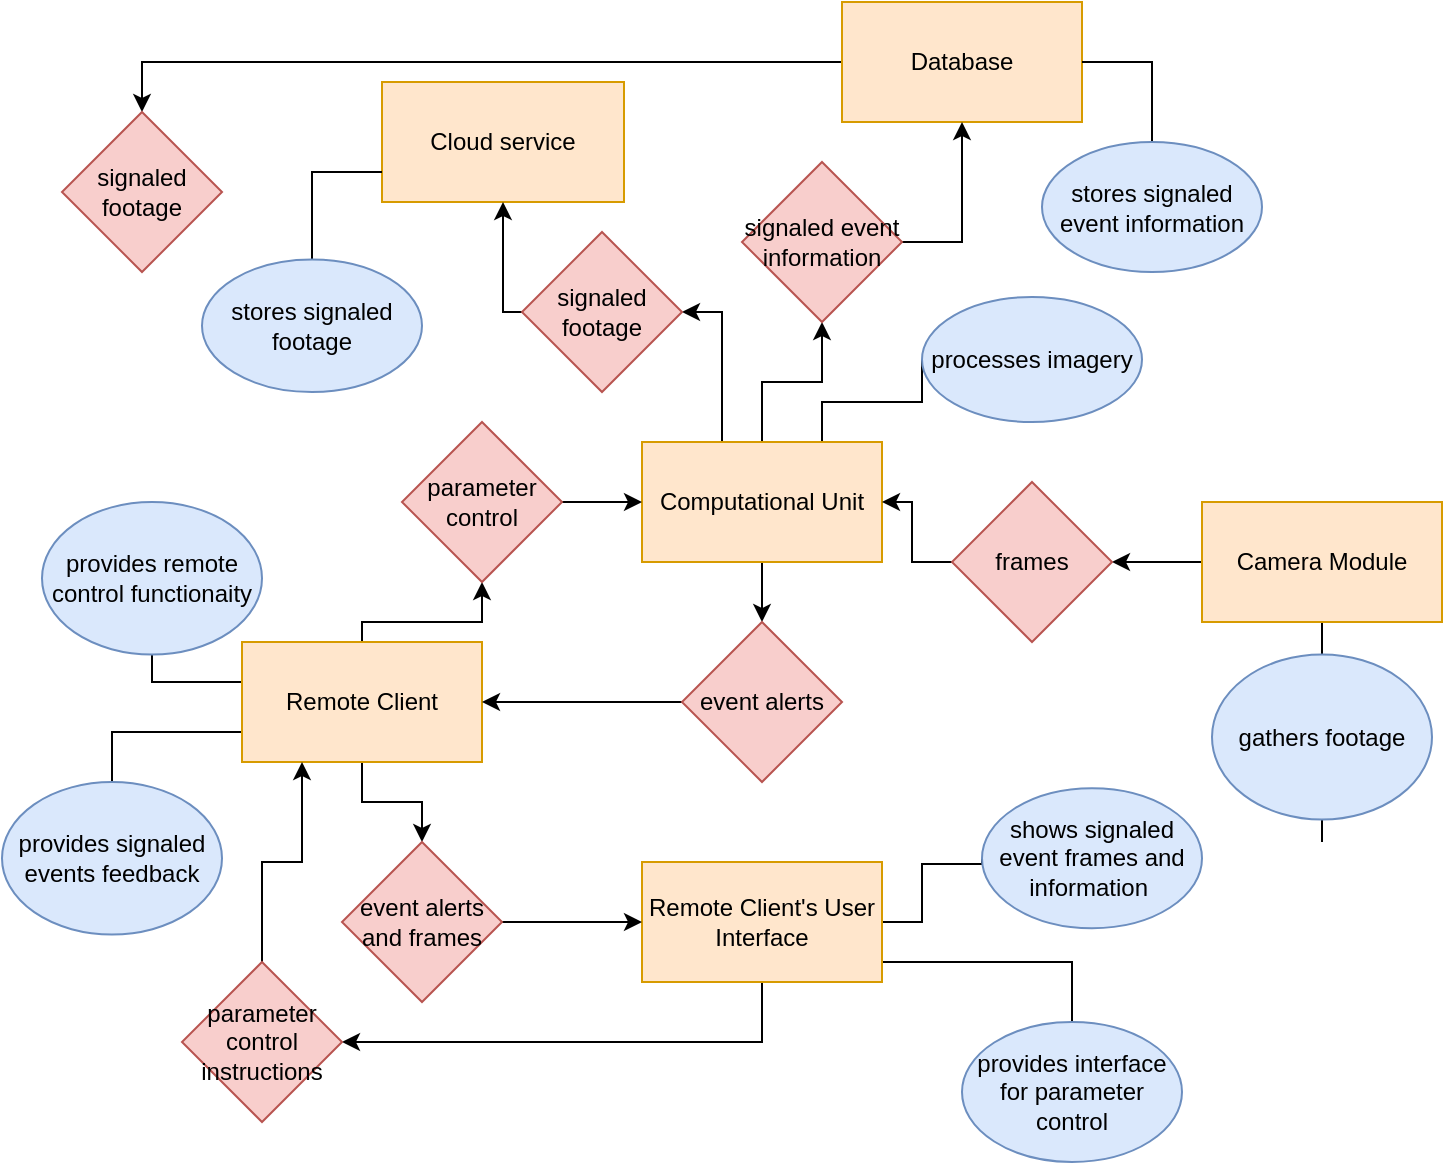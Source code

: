 <mxfile version="13.7.8" type="device"><diagram id="SSgy10HJL6G8gNw4oSQP" name="Page-1"><mxGraphModel dx="960" dy="694" grid="1" gridSize="10" guides="1" tooltips="1" connect="1" arrows="1" fold="1" page="1" pageScale="1" pageWidth="827" pageHeight="1169" math="0" shadow="0"><root><mxCell id="0"/><mxCell id="1" parent="0"/><mxCell id="yZfeSK1JTBFeGtjEs-U7-19" style="edgeStyle=orthogonalEdgeStyle;rounded=0;orthogonalLoop=1;jettySize=auto;html=1;exitX=0.75;exitY=0;exitDx=0;exitDy=0;entryX=0;entryY=0.5;entryDx=0;entryDy=0;endArrow=none;endFill=0;" parent="1" source="yZfeSK1JTBFeGtjEs-U7-8" target="yZfeSK1JTBFeGtjEs-U7-18" edge="1"><mxGeometry relative="1" as="geometry"><Array as="points"><mxPoint x="430" y="310"/><mxPoint x="480" y="310"/><mxPoint x="480" y="295"/></Array></mxGeometry></mxCell><mxCell id="yZfeSK1JTBFeGtjEs-U7-21" style="edgeStyle=orthogonalEdgeStyle;rounded=0;orthogonalLoop=1;jettySize=auto;html=1;entryX=0.5;entryY=0;entryDx=0;entryDy=0;" parent="1" source="yZfeSK1JTBFeGtjEs-U7-8" target="yZfeSK1JTBFeGtjEs-U7-17" edge="1"><mxGeometry relative="1" as="geometry"/></mxCell><mxCell id="yZfeSK1JTBFeGtjEs-U7-30" style="edgeStyle=orthogonalEdgeStyle;rounded=0;orthogonalLoop=1;jettySize=auto;html=1;exitX=0.25;exitY=0;exitDx=0;exitDy=0;entryX=1;entryY=0.5;entryDx=0;entryDy=0;" parent="1" source="yZfeSK1JTBFeGtjEs-U7-8" target="yZfeSK1JTBFeGtjEs-U7-28" edge="1"><mxGeometry relative="1" as="geometry"><Array as="points"><mxPoint x="380" y="330"/><mxPoint x="380" y="265"/></Array></mxGeometry></mxCell><mxCell id="yZfeSK1JTBFeGtjEs-U7-43" style="edgeStyle=orthogonalEdgeStyle;rounded=0;orthogonalLoop=1;jettySize=auto;html=1;entryX=0.5;entryY=1;entryDx=0;entryDy=0;endArrow=classic;endFill=1;" parent="1" source="yZfeSK1JTBFeGtjEs-U7-8" target="yZfeSK1JTBFeGtjEs-U7-42" edge="1"><mxGeometry relative="1" as="geometry"/></mxCell><mxCell id="yZfeSK1JTBFeGtjEs-U7-8" value="Computational Unit&lt;br&gt;" style="rounded=0;whiteSpace=wrap;html=1;fillColor=#ffe6cc;strokeColor=#d79b00;" parent="1" vertex="1"><mxGeometry x="340" y="330" width="120" height="60" as="geometry"/></mxCell><mxCell id="yZfeSK1JTBFeGtjEs-U7-24" style="edgeStyle=orthogonalEdgeStyle;rounded=0;orthogonalLoop=1;jettySize=auto;html=1;entryX=0.5;entryY=1;entryDx=0;entryDy=0;" parent="1" source="yZfeSK1JTBFeGtjEs-U7-9" target="yZfeSK1JTBFeGtjEs-U7-23" edge="1"><mxGeometry relative="1" as="geometry"><Array as="points"><mxPoint x="200" y="420"/><mxPoint x="260" y="420"/></Array></mxGeometry></mxCell><mxCell id="yZfeSK1JTBFeGtjEs-U7-48" style="edgeStyle=orthogonalEdgeStyle;rounded=0;orthogonalLoop=1;jettySize=auto;html=1;entryX=0.5;entryY=0;entryDx=0;entryDy=0;endArrow=classic;endFill=1;" parent="1" source="yZfeSK1JTBFeGtjEs-U7-9" target="yZfeSK1JTBFeGtjEs-U7-47" edge="1"><mxGeometry relative="1" as="geometry"><Array as="points"><mxPoint x="200" y="510"/><mxPoint x="230" y="510"/></Array></mxGeometry></mxCell><mxCell id="yZfeSK1JTBFeGtjEs-U7-62" style="edgeStyle=orthogonalEdgeStyle;rounded=0;orthogonalLoop=1;jettySize=auto;html=1;exitX=0;exitY=0.5;exitDx=0;exitDy=0;entryX=0.5;entryY=1;entryDx=0;entryDy=0;endArrow=none;endFill=0;" parent="1" source="yZfeSK1JTBFeGtjEs-U7-9" target="yZfeSK1JTBFeGtjEs-U7-61" edge="1"><mxGeometry relative="1" as="geometry"><Array as="points"><mxPoint x="140" y="450"/><mxPoint x="95" y="450"/></Array></mxGeometry></mxCell><mxCell id="yZfeSK1JTBFeGtjEs-U7-64" style="edgeStyle=orthogonalEdgeStyle;rounded=0;orthogonalLoop=1;jettySize=auto;html=1;exitX=0;exitY=0.75;exitDx=0;exitDy=0;entryX=0.5;entryY=0;entryDx=0;entryDy=0;endArrow=none;endFill=0;" parent="1" source="yZfeSK1JTBFeGtjEs-U7-9" target="yZfeSK1JTBFeGtjEs-U7-63" edge="1"><mxGeometry relative="1" as="geometry"/></mxCell><mxCell id="yZfeSK1JTBFeGtjEs-U7-9" value="Remote Client" style="rounded=0;whiteSpace=wrap;html=1;fillColor=#ffe6cc;strokeColor=#d79b00;" parent="1" vertex="1"><mxGeometry x="140" y="430" width="120" height="60" as="geometry"/></mxCell><mxCell id="yZfeSK1JTBFeGtjEs-U7-15" style="edgeStyle=orthogonalEdgeStyle;rounded=0;orthogonalLoop=1;jettySize=auto;html=1;entryX=1;entryY=0.5;entryDx=0;entryDy=0;" parent="1" source="yZfeSK1JTBFeGtjEs-U7-10" target="yZfeSK1JTBFeGtjEs-U7-14" edge="1"><mxGeometry relative="1" as="geometry"><Array as="points"><mxPoint x="590" y="390"/><mxPoint x="590" y="390"/></Array></mxGeometry></mxCell><mxCell id="yZfeSK1JTBFeGtjEs-U7-60" style="edgeStyle=orthogonalEdgeStyle;rounded=0;orthogonalLoop=1;jettySize=auto;html=1;exitX=0.5;exitY=1;exitDx=0;exitDy=0;entryX=0.5;entryY=0;entryDx=0;entryDy=0;endArrow=none;endFill=0;" parent="1" source="yZfeSK1JTBFeGtjEs-U7-10" target="yZfeSK1JTBFeGtjEs-U7-59" edge="1"><mxGeometry relative="1" as="geometry"><Array as="points"><mxPoint x="680" y="530"/></Array></mxGeometry></mxCell><mxCell id="yZfeSK1JTBFeGtjEs-U7-10" value="Camera Module" style="rounded=0;whiteSpace=wrap;html=1;fillColor=#ffe6cc;strokeColor=#d79b00;" parent="1" vertex="1"><mxGeometry x="620" y="360" width="120" height="60" as="geometry"/></mxCell><mxCell id="yZfeSK1JTBFeGtjEs-U7-11" value="Cloud service" style="rounded=0;whiteSpace=wrap;html=1;fillColor=#ffe6cc;strokeColor=#d79b00;" parent="1" vertex="1"><mxGeometry x="210" y="150" width="121" height="60" as="geometry"/></mxCell><mxCell id="Ai5QmI3onG1GIzq5dhfi-3" style="edgeStyle=orthogonalEdgeStyle;rounded=0;orthogonalLoop=1;jettySize=auto;html=1;exitX=0;exitY=0.5;exitDx=0;exitDy=0;entryX=0.5;entryY=0;entryDx=0;entryDy=0;" edge="1" parent="1" source="yZfeSK1JTBFeGtjEs-U7-12" target="Ai5QmI3onG1GIzq5dhfi-1"><mxGeometry relative="1" as="geometry"/></mxCell><mxCell id="yZfeSK1JTBFeGtjEs-U7-12" value="Database" style="rounded=0;whiteSpace=wrap;html=1;fillColor=#ffe6cc;strokeColor=#d79b00;" parent="1" vertex="1"><mxGeometry x="440" y="110" width="120" height="60" as="geometry"/></mxCell><mxCell id="yZfeSK1JTBFeGtjEs-U7-52" style="edgeStyle=orthogonalEdgeStyle;rounded=0;orthogonalLoop=1;jettySize=auto;html=1;entryX=0.5;entryY=0;entryDx=0;entryDy=0;endArrow=none;endFill=0;" parent="1" source="yZfeSK1JTBFeGtjEs-U7-13" target="yZfeSK1JTBFeGtjEs-U7-50" edge="1"><mxGeometry relative="1" as="geometry"><Array as="points"><mxPoint x="555" y="590"/></Array></mxGeometry></mxCell><mxCell id="yZfeSK1JTBFeGtjEs-U7-54" style="edgeStyle=orthogonalEdgeStyle;rounded=0;orthogonalLoop=1;jettySize=auto;html=1;exitX=1;exitY=0.5;exitDx=0;exitDy=0;entryX=0;entryY=0.5;entryDx=0;entryDy=0;endArrow=none;endFill=0;" parent="1" source="yZfeSK1JTBFeGtjEs-U7-13" target="yZfeSK1JTBFeGtjEs-U7-51" edge="1"><mxGeometry relative="1" as="geometry"><Array as="points"><mxPoint x="480" y="570"/><mxPoint x="480" y="541"/></Array></mxGeometry></mxCell><mxCell id="yZfeSK1JTBFeGtjEs-U7-57" style="edgeStyle=orthogonalEdgeStyle;rounded=0;orthogonalLoop=1;jettySize=auto;html=1;entryX=1;entryY=0.5;entryDx=0;entryDy=0;endArrow=classic;endFill=1;" parent="1" source="yZfeSK1JTBFeGtjEs-U7-13" target="yZfeSK1JTBFeGtjEs-U7-55" edge="1"><mxGeometry relative="1" as="geometry"><Array as="points"><mxPoint x="400" y="630"/><mxPoint x="205" y="630"/></Array></mxGeometry></mxCell><mxCell id="yZfeSK1JTBFeGtjEs-U7-13" value="Remote Client's User Interface" style="rounded=0;whiteSpace=wrap;html=1;fillColor=#ffe6cc;strokeColor=#d79b00;" parent="1" vertex="1"><mxGeometry x="340" y="540" width="120" height="60" as="geometry"/></mxCell><mxCell id="yZfeSK1JTBFeGtjEs-U7-16" style="edgeStyle=orthogonalEdgeStyle;rounded=0;orthogonalLoop=1;jettySize=auto;html=1;entryX=1;entryY=0.5;entryDx=0;entryDy=0;" parent="1" source="yZfeSK1JTBFeGtjEs-U7-14" target="yZfeSK1JTBFeGtjEs-U7-8" edge="1"><mxGeometry relative="1" as="geometry"/></mxCell><mxCell id="yZfeSK1JTBFeGtjEs-U7-14" value="frames" style="rhombus;whiteSpace=wrap;html=1;fillColor=#f8cecc;strokeColor=#b85450;" parent="1" vertex="1"><mxGeometry x="495" y="350" width="80" height="80" as="geometry"/></mxCell><mxCell id="yZfeSK1JTBFeGtjEs-U7-22" style="edgeStyle=orthogonalEdgeStyle;rounded=0;orthogonalLoop=1;jettySize=auto;html=1;entryX=1;entryY=0.5;entryDx=0;entryDy=0;" parent="1" source="yZfeSK1JTBFeGtjEs-U7-17" target="yZfeSK1JTBFeGtjEs-U7-9" edge="1"><mxGeometry relative="1" as="geometry"/></mxCell><mxCell id="yZfeSK1JTBFeGtjEs-U7-17" value="event alerts" style="rhombus;whiteSpace=wrap;html=1;fillColor=#f8cecc;strokeColor=#b85450;" parent="1" vertex="1"><mxGeometry x="360" y="420" width="80" height="80" as="geometry"/></mxCell><mxCell id="yZfeSK1JTBFeGtjEs-U7-18" value="processes imagery" style="ellipse;whiteSpace=wrap;html=1;fillColor=#dae8fc;strokeColor=#6c8ebf;" parent="1" vertex="1"><mxGeometry x="480" y="257.5" width="110" height="62.5" as="geometry"/></mxCell><mxCell id="yZfeSK1JTBFeGtjEs-U7-25" style="edgeStyle=orthogonalEdgeStyle;rounded=0;orthogonalLoop=1;jettySize=auto;html=1;exitX=1;exitY=0.5;exitDx=0;exitDy=0;entryX=0;entryY=0.5;entryDx=0;entryDy=0;" parent="1" source="yZfeSK1JTBFeGtjEs-U7-23" target="yZfeSK1JTBFeGtjEs-U7-8" edge="1"><mxGeometry relative="1" as="geometry"/></mxCell><mxCell id="yZfeSK1JTBFeGtjEs-U7-23" value="parameter&lt;br&gt;control" style="rhombus;whiteSpace=wrap;html=1;fillColor=#f8cecc;strokeColor=#b85450;" parent="1" vertex="1"><mxGeometry x="220" y="320" width="80" height="80" as="geometry"/></mxCell><mxCell id="yZfeSK1JTBFeGtjEs-U7-31" style="edgeStyle=orthogonalEdgeStyle;rounded=0;orthogonalLoop=1;jettySize=auto;html=1;entryX=0.5;entryY=1;entryDx=0;entryDy=0;" parent="1" source="yZfeSK1JTBFeGtjEs-U7-28" target="yZfeSK1JTBFeGtjEs-U7-11" edge="1"><mxGeometry relative="1" as="geometry"><mxPoint x="220" y="220" as="targetPoint"/><Array as="points"><mxPoint x="271" y="265"/></Array></mxGeometry></mxCell><mxCell id="yZfeSK1JTBFeGtjEs-U7-28" value="signaled footage" style="rhombus;whiteSpace=wrap;html=1;fillColor=#f8cecc;strokeColor=#b85450;" parent="1" vertex="1"><mxGeometry x="280" y="225" width="80" height="80" as="geometry"/></mxCell><mxCell id="yZfeSK1JTBFeGtjEs-U7-33" style="edgeStyle=orthogonalEdgeStyle;rounded=0;orthogonalLoop=1;jettySize=auto;html=1;entryX=0;entryY=0.75;entryDx=0;entryDy=0;endArrow=none;endFill=0;" parent="1" source="yZfeSK1JTBFeGtjEs-U7-32" target="yZfeSK1JTBFeGtjEs-U7-11" edge="1"><mxGeometry relative="1" as="geometry"><Array as="points"><mxPoint x="175" y="195"/></Array></mxGeometry></mxCell><mxCell id="yZfeSK1JTBFeGtjEs-U7-32" value="stores signaled footage" style="ellipse;whiteSpace=wrap;html=1;fillColor=#dae8fc;strokeColor=#6c8ebf;" parent="1" vertex="1"><mxGeometry x="120" y="238.75" width="110" height="66.25" as="geometry"/></mxCell><mxCell id="yZfeSK1JTBFeGtjEs-U7-39" style="edgeStyle=orthogonalEdgeStyle;rounded=0;orthogonalLoop=1;jettySize=auto;html=1;exitX=0.5;exitY=0;exitDx=0;exitDy=0;endArrow=none;endFill=0;entryX=1;entryY=0.5;entryDx=0;entryDy=0;" parent="1" source="yZfeSK1JTBFeGtjEs-U7-38" target="yZfeSK1JTBFeGtjEs-U7-12" edge="1"><mxGeometry relative="1" as="geometry"><mxPoint x="180" y="240" as="targetPoint"/><Array as="points"><mxPoint x="595" y="140"/></Array></mxGeometry></mxCell><mxCell id="yZfeSK1JTBFeGtjEs-U7-38" value="stores signaled event information" style="ellipse;whiteSpace=wrap;html=1;fillColor=#dae8fc;strokeColor=#6c8ebf;" parent="1" vertex="1"><mxGeometry x="540" y="180" width="110" height="65" as="geometry"/></mxCell><mxCell id="yZfeSK1JTBFeGtjEs-U7-45" style="edgeStyle=orthogonalEdgeStyle;rounded=0;orthogonalLoop=1;jettySize=auto;html=1;exitX=1;exitY=0.5;exitDx=0;exitDy=0;entryX=0.5;entryY=1;entryDx=0;entryDy=0;endArrow=classic;endFill=1;" parent="1" source="yZfeSK1JTBFeGtjEs-U7-42" target="yZfeSK1JTBFeGtjEs-U7-12" edge="1"><mxGeometry relative="1" as="geometry"/></mxCell><mxCell id="yZfeSK1JTBFeGtjEs-U7-42" value="signaled event information" style="rhombus;whiteSpace=wrap;html=1;fillColor=#f8cecc;strokeColor=#b85450;" parent="1" vertex="1"><mxGeometry x="390" y="190" width="80" height="80" as="geometry"/></mxCell><mxCell id="yZfeSK1JTBFeGtjEs-U7-49" style="edgeStyle=orthogonalEdgeStyle;rounded=0;orthogonalLoop=1;jettySize=auto;html=1;exitX=1;exitY=0.5;exitDx=0;exitDy=0;entryX=0;entryY=0.5;entryDx=0;entryDy=0;endArrow=classic;endFill=1;" parent="1" source="yZfeSK1JTBFeGtjEs-U7-47" target="yZfeSK1JTBFeGtjEs-U7-13" edge="1"><mxGeometry relative="1" as="geometry"/></mxCell><mxCell id="yZfeSK1JTBFeGtjEs-U7-47" value="event alerts and frames" style="rhombus;whiteSpace=wrap;html=1;fillColor=#f8cecc;strokeColor=#b85450;" parent="1" vertex="1"><mxGeometry x="190" y="530" width="80" height="80" as="geometry"/></mxCell><mxCell id="yZfeSK1JTBFeGtjEs-U7-50" value="provides interface for parameter control" style="ellipse;whiteSpace=wrap;html=1;fillColor=#dae8fc;strokeColor=#6c8ebf;" parent="1" vertex="1"><mxGeometry x="500" y="620" width="110" height="70" as="geometry"/></mxCell><mxCell id="yZfeSK1JTBFeGtjEs-U7-51" value="shows signaled event frames and information&amp;nbsp;" style="ellipse;whiteSpace=wrap;html=1;fillColor=#dae8fc;strokeColor=#6c8ebf;" parent="1" vertex="1"><mxGeometry x="510" y="503.13" width="110" height="70" as="geometry"/></mxCell><mxCell id="yZfeSK1JTBFeGtjEs-U7-56" style="edgeStyle=orthogonalEdgeStyle;rounded=0;orthogonalLoop=1;jettySize=auto;html=1;entryX=0.25;entryY=1;entryDx=0;entryDy=0;endArrow=classic;endFill=1;" parent="1" source="yZfeSK1JTBFeGtjEs-U7-55" target="yZfeSK1JTBFeGtjEs-U7-9" edge="1"><mxGeometry relative="1" as="geometry"/></mxCell><mxCell id="yZfeSK1JTBFeGtjEs-U7-55" value="parameter control instructions" style="rhombus;whiteSpace=wrap;html=1;fillColor=#f8cecc;strokeColor=#b85450;" parent="1" vertex="1"><mxGeometry x="110" y="590" width="80" height="80" as="geometry"/></mxCell><mxCell id="yZfeSK1JTBFeGtjEs-U7-59" value="gathers footage" style="ellipse;whiteSpace=wrap;html=1;fillColor=#dae8fc;strokeColor=#6c8ebf;" parent="1" vertex="1"><mxGeometry x="625" y="436.26" width="110" height="82.52" as="geometry"/></mxCell><mxCell id="yZfeSK1JTBFeGtjEs-U7-61" value="provides remote control functionaity" style="ellipse;whiteSpace=wrap;html=1;fillColor=#dae8fc;strokeColor=#6c8ebf;" parent="1" vertex="1"><mxGeometry x="40" y="360" width="110" height="76.26" as="geometry"/></mxCell><mxCell id="yZfeSK1JTBFeGtjEs-U7-63" value="provides signaled events feedback" style="ellipse;whiteSpace=wrap;html=1;fillColor=#dae8fc;strokeColor=#6c8ebf;" parent="1" vertex="1"><mxGeometry x="20" y="500" width="110" height="76.26" as="geometry"/></mxCell><mxCell id="Ai5QmI3onG1GIzq5dhfi-1" value="signaled footage" style="rhombus;whiteSpace=wrap;html=1;fillColor=#f8cecc;strokeColor=#b85450;" vertex="1" parent="1"><mxGeometry x="50" y="165" width="80" height="80" as="geometry"/></mxCell></root></mxGraphModel></diagram></mxfile>